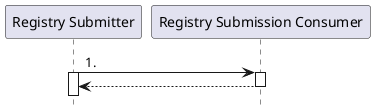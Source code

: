 @startuml
hide footbox
participant "Registry Submitter" as RS
participant "Registry Submission Consumer" as RSC
"RS" -> "RSC" : 1. 
activate "RS"
activate "RSC"
return
deactivate "RSC"
@enduml
